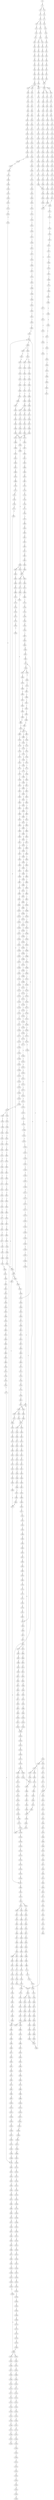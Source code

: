 strict digraph  {
	S0 -> S1 [ label = C ];
	S1 -> S2 [ label = C ];
	S1 -> S3 [ label = G ];
	S2 -> S4 [ label = C ];
	S3 -> S5 [ label = G ];
	S4 -> S6 [ label = C ];
	S5 -> S7 [ label = C ];
	S6 -> S8 [ label = C ];
	S6 -> S9 [ label = A ];
	S7 -> S10 [ label = A ];
	S8 -> S11 [ label = C ];
	S9 -> S12 [ label = C ];
	S10 -> S13 [ label = C ];
	S11 -> S14 [ label = T ];
	S12 -> S15 [ label = T ];
	S13 -> S16 [ label = T ];
	S14 -> S17 [ label = T ];
	S15 -> S18 [ label = T ];
	S16 -> S19 [ label = T ];
	S17 -> S20 [ label = C ];
	S18 -> S21 [ label = G ];
	S18 -> S22 [ label = T ];
	S19 -> S23 [ label = C ];
	S20 -> S24 [ label = A ];
	S21 -> S25 [ label = A ];
	S22 -> S26 [ label = A ];
	S23 -> S27 [ label = A ];
	S24 -> S28 [ label = G ];
	S25 -> S29 [ label = G ];
	S26 -> S30 [ label = G ];
	S27 -> S31 [ label = G ];
	S28 -> S32 [ label = A ];
	S29 -> S33 [ label = C ];
	S30 -> S34 [ label = C ];
	S31 -> S35 [ label = C ];
	S32 -> S36 [ label = G ];
	S33 -> S37 [ label = C ];
	S34 -> S38 [ label = C ];
	S35 -> S39 [ label = C ];
	S36 -> S40 [ label = G ];
	S37 -> S41 [ label = G ];
	S38 -> S42 [ label = G ];
	S39 -> S43 [ label = G ];
	S40 -> S44 [ label = T ];
	S41 -> S45 [ label = C ];
	S42 -> S46 [ label = T ];
	S43 -> S47 [ label = C ];
	S44 -> S48 [ label = C ];
	S45 -> S49 [ label = C ];
	S46 -> S50 [ label = C ];
	S47 -> S51 [ label = C ];
	S48 -> S52 [ label = C ];
	S49 -> S53 [ label = C ];
	S50 -> S54 [ label = C ];
	S51 -> S55 [ label = C ];
	S52 -> S56 [ label = C ];
	S53 -> S57 [ label = C ];
	S54 -> S58 [ label = C ];
	S55 -> S57 [ label = C ];
	S56 -> S59 [ label = T ];
	S56 -> S60 [ label = A ];
	S56 -> S61 [ label = G ];
	S57 -> S62 [ label = T ];
	S58 -> S63 [ label = A ];
	S59 -> S64 [ label = T ];
	S60 -> S65 [ label = G ];
	S61 -> S66 [ label = G ];
	S62 -> S67 [ label = T ];
	S62 -> S68 [ label = C ];
	S63 -> S69 [ label = C ];
	S64 -> S70 [ label = C ];
	S65 -> S71 [ label = A ];
	S66 -> S72 [ label = A ];
	S67 -> S73 [ label = C ];
	S68 -> S74 [ label = C ];
	S69 -> S75 [ label = C ];
	S70 -> S76 [ label = T ];
	S71 -> S77 [ label = G ];
	S72 -> S78 [ label = G ];
	S73 -> S79 [ label = A ];
	S74 -> S80 [ label = A ];
	S75 -> S81 [ label = A ];
	S76 -> S82 [ label = C ];
	S77 -> S83 [ label = C ];
	S78 -> S84 [ label = G ];
	S79 -> S85 [ label = C ];
	S80 -> S86 [ label = C ];
	S81 -> S87 [ label = C ];
	S82 -> S88 [ label = G ];
	S83 -> S89 [ label = C ];
	S84 -> S90 [ label = C ];
	S85 -> S91 [ label = G ];
	S86 -> S92 [ label = C ];
	S87 -> S93 [ label = C ];
	S88 -> S94 [ label = T ];
	S89 -> S95 [ label = A ];
	S90 -> S96 [ label = G ];
	S91 -> S97 [ label = C ];
	S92 -> S98 [ label = C ];
	S93 -> S99 [ label = G ];
	S94 -> S100 [ label = A ];
	S95 -> S101 [ label = C ];
	S96 -> S102 [ label = T ];
	S97 -> S103 [ label = T ];
	S98 -> S104 [ label = G ];
	S99 -> S105 [ label = A ];
	S100 -> S106 [ label = C ];
	S101 -> S107 [ label = G ];
	S102 -> S108 [ label = G ];
	S103 -> S109 [ label = C ];
	S104 -> S110 [ label = C ];
	S105 -> S111 [ label = T ];
	S106 -> S112 [ label = G ];
	S107 -> S113 [ label = G ];
	S108 -> S114 [ label = G ];
	S109 -> S115 [ label = C ];
	S110 -> S116 [ label = C ];
	S111 -> S117 [ label = C ];
	S112 -> S118 [ label = G ];
	S113 -> S119 [ label = T ];
	S114 -> S120 [ label = T ];
	S115 -> S121 [ label = G ];
	S116 -> S122 [ label = G ];
	S117 -> S123 [ label = G ];
	S118 -> S124 [ label = C ];
	S119 -> S125 [ label = T ];
	S120 -> S126 [ label = A ];
	S121 -> S127 [ label = G ];
	S122 -> S128 [ label = G ];
	S123 -> S129 [ label = G ];
	S124 -> S130 [ label = T ];
	S125 -> S131 [ label = A ];
	S126 -> S132 [ label = T ];
	S127 -> S133 [ label = T ];
	S128 -> S134 [ label = T ];
	S129 -> S135 [ label = T ];
	S130 -> S136 [ label = A ];
	S131 -> S137 [ label = C ];
	S132 -> S138 [ label = G ];
	S133 -> S139 [ label = T ];
	S134 -> S140 [ label = C ];
	S135 -> S141 [ label = T ];
	S136 -> S142 [ label = C ];
	S137 -> S143 [ label = T ];
	S138 -> S144 [ label = A ];
	S139 -> S145 [ label = G ];
	S140 -> S146 [ label = C ];
	S141 -> S147 [ label = C ];
	S142 -> S148 [ label = T ];
	S143 -> S149 [ label = G ];
	S144 -> S150 [ label = G ];
	S145 -> S151 [ label = C ];
	S146 -> S152 [ label = C ];
	S147 -> S153 [ label = C ];
	S148 -> S154 [ label = G ];
	S149 -> S155 [ label = C ];
	S150 -> S156 [ label = C ];
	S151 -> S157 [ label = A ];
	S152 -> S158 [ label = A ];
	S153 -> S159 [ label = A ];
	S154 -> S160 [ label = G ];
	S155 -> S161 [ label = A ];
	S156 -> S162 [ label = G ];
	S157 -> S163 [ label = C ];
	S158 -> S164 [ label = G ];
	S159 -> S165 [ label = G ];
	S160 -> S166 [ label = T ];
	S161 -> S167 [ label = G ];
	S162 -> S168 [ label = G ];
	S163 -> S169 [ label = T ];
	S164 -> S170 [ label = T ];
	S165 -> S171 [ label = T ];
	S166 -> S172 [ label = G ];
	S167 -> S173 [ label = A ];
	S168 -> S174 [ label = T ];
	S169 -> S175 [ label = G ];
	S170 -> S176 [ label = G ];
	S171 -> S177 [ label = G ];
	S172 -> S178 [ label = C ];
	S173 -> S179 [ label = C ];
	S174 -> S180 [ label = C ];
	S175 -> S181 [ label = G ];
	S176 -> S182 [ label = G ];
	S177 -> S183 [ label = G ];
	S178 -> S184 [ label = T ];
	S179 -> S185 [ label = G ];
	S180 -> S186 [ label = G ];
	S181 -> S187 [ label = T ];
	S182 -> S188 [ label = T ];
	S183 -> S189 [ label = T ];
	S184 -> S190 [ label = A ];
	S185 -> S191 [ label = G ];
	S186 -> S192 [ label = C ];
	S187 -> S193 [ label = C ];
	S188 -> S194 [ label = C ];
	S189 -> S194 [ label = C ];
	S190 -> S195 [ label = C ];
	S191 -> S196 [ label = A ];
	S192 -> S197 [ label = A ];
	S193 -> S198 [ label = G ];
	S194 -> S199 [ label = G ];
	S195 -> S200 [ label = T ];
	S196 -> S201 [ label = C ];
	S197 -> S202 [ label = C ];
	S198 -> S203 [ label = T ];
	S199 -> S204 [ label = T ];
	S200 -> S205 [ label = G ];
	S201 -> S206 [ label = A ];
	S202 -> S207 [ label = G ];
	S203 -> S208 [ label = C ];
	S204 -> S209 [ label = C ];
	S205 -> S210 [ label = T ];
	S206 -> S211 [ label = C ];
	S207 -> S212 [ label = C ];
	S208 -> S213 [ label = C ];
	S209 -> S213 [ label = C ];
	S210 -> S214 [ label = A ];
	S211 -> S215 [ label = A ];
	S212 -> S216 [ label = G ];
	S213 -> S217 [ label = G ];
	S214 -> S218 [ label = A ];
	S215 -> S219 [ label = C ];
	S216 -> S220 [ label = C ];
	S217 -> S221 [ label = T ];
	S218 -> S222 [ label = C ];
	S219 -> S223 [ label = C ];
	S220 -> S224 [ label = G ];
	S221 -> S225 [ label = C ];
	S222 -> S226 [ label = A ];
	S223 -> S227 [ label = T ];
	S224 -> S228 [ label = C ];
	S224 -> S229 [ label = G ];
	S225 -> S230 [ label = A ];
	S226 -> S231 [ label = C ];
	S227 -> S232 [ label = C ];
	S228 -> S233 [ label = G ];
	S229 -> S234 [ label = C ];
	S230 -> S235 [ label = C ];
	S231 -> S236 [ label = A ];
	S232 -> S237 [ label = T ];
	S233 -> S238 [ label = T ];
	S234 -> S239 [ label = T ];
	S235 -> S240 [ label = C ];
	S236 -> S241 [ label = C ];
	S237 -> S242 [ label = A ];
	S238 -> S243 [ label = C ];
	S239 -> S244 [ label = G ];
	S240 -> S245 [ label = C ];
	S240 -> S246 [ label = G ];
	S241 -> S247 [ label = G ];
	S242 -> S248 [ label = G ];
	S243 -> S249 [ label = G ];
	S244 -> S250 [ label = G ];
	S245 -> S251 [ label = T ];
	S246 -> S252 [ label = A ];
	S247 -> S253 [ label = C ];
	S248 -> S254 [ label = A ];
	S249 -> S255 [ label = A ];
	S250 -> S256 [ label = A ];
	S251 -> S257 [ label = G ];
	S252 -> S258 [ label = A ];
	S252 -> S259 [ label = G ];
	S253 -> S260 [ label = T ];
	S254 -> S261 [ label = A ];
	S255 -> S262 [ label = C ];
	S256 -> S263 [ label = A ];
	S257 -> S264 [ label = T ];
	S258 -> S265 [ label = T ];
	S259 -> S266 [ label = T ];
	S260 -> S267 [ label = C ];
	S261 -> S268 [ label = C ];
	S262 -> S269 [ label = G ];
	S263 -> S270 [ label = T ];
	S264 -> S271 [ label = C ];
	S265 -> S272 [ label = C ];
	S266 -> S273 [ label = C ];
	S267 -> S274 [ label = C ];
	S268 -> S275 [ label = G ];
	S269 -> S276 [ label = C ];
	S270 -> S277 [ label = G ];
	S271 -> S278 [ label = C ];
	S272 -> S279 [ label = C ];
	S273 -> S280 [ label = C ];
	S274 -> S281 [ label = T ];
	S275 -> S282 [ label = A ];
	S276 -> S283 [ label = G ];
	S277 -> S284 [ label = G ];
	S278 -> S285 [ label = T ];
	S279 -> S286 [ label = T ];
	S280 -> S287 [ label = A ];
	S280 -> S288 [ label = T ];
	S281 -> S289 [ label = A ];
	S282 -> S290 [ label = G ];
	S283 -> S291 [ label = C ];
	S284 -> S292 [ label = G ];
	S285 -> S293 [ label = A ];
	S285 -> S294 [ label = T ];
	S286 -> S295 [ label = C ];
	S287 -> S296 [ label = G ];
	S288 -> S297 [ label = C ];
	S289 -> S298 [ label = G ];
	S290 -> S299 [ label = G ];
	S291 -> S300 [ label = C ];
	S292 -> S301 [ label = G ];
	S293 -> S302 [ label = C ];
	S294 -> S303 [ label = G ];
	S295 -> S304 [ label = G ];
	S296 -> S305 [ label = T ];
	S296 -> S306 [ label = C ];
	S297 -> S307 [ label = G ];
	S298 -> S308 [ label = A ];
	S299 -> S309 [ label = T ];
	S300 -> S310 [ label = T ];
	S301 -> S311 [ label = T ];
	S302 -> S312 [ label = T ];
	S303 -> S313 [ label = A ];
	S303 -> S314 [ label = T ];
	S304 -> S315 [ label = A ];
	S305 -> S316 [ label = A ];
	S306 -> S317 [ label = T ];
	S307 -> S318 [ label = A ];
	S308 -> S319 [ label = A ];
	S309 -> S320 [ label = G ];
	S310 -> S321 [ label = C ];
	S311 -> S322 [ label = C ];
	S312 -> S323 [ label = A ];
	S313 -> S324 [ label = A ];
	S314 -> S325 [ label = A ];
	S315 -> S326 [ label = A ];
	S316 -> S327 [ label = G ];
	S317 -> S328 [ label = T ];
	S318 -> S329 [ label = A ];
	S319 -> S330 [ label = C ];
	S320 -> S331 [ label = T ];
	S321 -> S332 [ label = G ];
	S322 -> S333 [ label = C ];
	S323 -> S334 [ label = C ];
	S324 -> S335 [ label = C ];
	S325 -> S336 [ label = G ];
	S326 -> S337 [ label = C ];
	S327 -> S338 [ label = G ];
	S327 -> S339 [ label = C ];
	S328 -> S340 [ label = C ];
	S329 -> S337 [ label = C ];
	S330 -> S341 [ label = T ];
	S331 -> S342 [ label = C ];
	S332 -> S343 [ label = G ];
	S333 -> S344 [ label = G ];
	S334 -> S345 [ label = C ];
	S335 -> S346 [ label = T ];
	S336 -> S347 [ label = G ];
	S337 -> S348 [ label = T ];
	S338 -> S349 [ label = G ];
	S339 -> S350 [ label = T ];
	S340 -> S351 [ label = A ];
	S341 -> S352 [ label = T ];
	S342 -> S353 [ label = C ];
	S343 -> S354 [ label = G ];
	S344 -> S355 [ label = C ];
	S345 -> S356 [ label = A ];
	S346 -> S357 [ label = T ];
	S347 -> S358 [ label = A ];
	S348 -> S359 [ label = T ];
	S349 -> S360 [ label = T ];
	S350 -> S361 [ label = C ];
	S351 -> S362 [ label = C ];
	S352 -> S363 [ label = C ];
	S353 -> S364 [ label = C ];
	S354 -> S365 [ label = C ];
	S355 -> S366 [ label = C ];
	S356 -> S367 [ label = G ];
	S357 -> S368 [ label = C ];
	S358 -> S369 [ label = G ];
	S359 -> S370 [ label = C ];
	S360 -> S371 [ label = C ];
	S361 -> S372 [ label = C ];
	S362 -> S373 [ label = G ];
	S363 -> S374 [ label = A ];
	S364 -> S375 [ label = T ];
	S365 -> S376 [ label = T ];
	S366 -> S377 [ label = G ];
	S367 -> S378 [ label = G ];
	S368 -> S379 [ label = A ];
	S369 -> S380 [ label = A ];
	S370 -> S381 [ label = A ];
	S371 -> S382 [ label = A ];
	S372 -> S383 [ label = A ];
	S373 -> S384 [ label = C ];
	S374 -> S385 [ label = A ];
	S375 -> S386 [ label = G ];
	S376 -> S387 [ label = C ];
	S377 -> S388 [ label = G ];
	S378 -> S389 [ label = A ];
	S379 -> S385 [ label = A ];
	S380 -> S390 [ label = G ];
	S381 -> S385 [ label = A ];
	S382 -> S391 [ label = C ];
	S383 -> S392 [ label = C ];
	S384 -> S393 [ label = C ];
	S385 -> S394 [ label = C ];
	S386 -> S395 [ label = T ];
	S387 -> S396 [ label = A ];
	S388 -> S397 [ label = A ];
	S389 -> S398 [ label = G ];
	S390 -> S399 [ label = G ];
	S391 -> S400 [ label = T ];
	S392 -> S401 [ label = C ];
	S393 -> S402 [ label = C ];
	S394 -> S403 [ label = C ];
	S394 -> S404 [ label = T ];
	S395 -> S405 [ label = C ];
	S396 -> S406 [ label = C ];
	S397 -> S407 [ label = A ];
	S398 -> S408 [ label = A ];
	S399 -> S409 [ label = T ];
	S400 -> S410 [ label = C ];
	S401 -> S411 [ label = G ];
	S402 -> S412 [ label = T ];
	S403 -> S413 [ label = G ];
	S404 -> S414 [ label = G ];
	S405 -> S415 [ label = C ];
	S406 -> S416 [ label = G ];
	S407 -> S417 [ label = C ];
	S408 -> S418 [ label = G ];
	S409 -> S419 [ label = C ];
	S410 -> S420 [ label = G ];
	S411 -> S421 [ label = G ];
	S412 -> S422 [ label = T ];
	S413 -> S423 [ label = G ];
	S414 -> S424 [ label = G ];
	S414 -> S425 [ label = C ];
	S415 -> S285 [ label = T ];
	S416 -> S426 [ label = T ];
	S417 -> S427 [ label = T ];
	S418 -> S428 [ label = T ];
	S419 -> S429 [ label = C ];
	S420 -> S430 [ label = C ];
	S421 -> S431 [ label = A ];
	S422 -> S432 [ label = C ];
	S423 -> S433 [ label = C ];
	S424 -> S434 [ label = C ];
	S425 -> S435 [ label = C ];
	S426 -> S436 [ label = C ];
	S427 -> S437 [ label = G ];
	S428 -> S438 [ label = C ];
	S429 -> S56 [ label = C ];
	S430 -> S439 [ label = T ];
	S431 -> S440 [ label = C ];
	S432 -> S441 [ label = A ];
	S433 -> S442 [ label = C ];
	S434 -> S443 [ label = C ];
	S435 -> S444 [ label = C ];
	S436 -> S445 [ label = C ];
	S437 -> S446 [ label = C ];
	S438 -> S447 [ label = A ];
	S439 -> S448 [ label = T ];
	S440 -> S449 [ label = G ];
	S441 -> S450 [ label = T ];
	S442 -> S451 [ label = C ];
	S443 -> S452 [ label = C ];
	S444 -> S453 [ label = T ];
	S445 -> S454 [ label = A ];
	S446 -> S455 [ label = A ];
	S447 -> S456 [ label = G ];
	S448 -> S457 [ label = C ];
	S449 -> S458 [ label = T ];
	S450 -> S459 [ label = C ];
	S451 -> S460 [ label = A ];
	S452 -> S461 [ label = A ];
	S453 -> S462 [ label = A ];
	S454 -> S463 [ label = G ];
	S455 -> S464 [ label = A ];
	S456 -> S465 [ label = G ];
	S457 -> S466 [ label = A ];
	S458 -> S467 [ label = C ];
	S459 -> S468 [ label = C ];
	S460 -> S469 [ label = G ];
	S461 -> S470 [ label = G ];
	S462 -> S471 [ label = G ];
	S463 -> S472 [ label = C ];
	S464 -> S473 [ label = C ];
	S465 -> S474 [ label = A ];
	S466 -> S475 [ label = T ];
	S467 -> S476 [ label = G ];
	S468 -> S477 [ label = A ];
	S469 -> S478 [ label = T ];
	S470 -> S479 [ label = G ];
	S471 -> S480 [ label = G ];
	S472 -> S481 [ label = T ];
	S472 -> S482 [ label = G ];
	S473 -> S483 [ label = C ];
	S474 -> S484 [ label = C ];
	S475 -> S485 [ label = C ];
	S476 -> S486 [ label = T ];
	S477 -> S487 [ label = G ];
	S478 -> S488 [ label = T ];
	S479 -> S489 [ label = T ];
	S480 -> S490 [ label = T ];
	S481 -> S328 [ label = T ];
	S482 -> S491 [ label = A ];
	S483 -> S492 [ label = A ];
	S484 -> S493 [ label = C ];
	S485 -> S494 [ label = C ];
	S486 -> S495 [ label = G ];
	S487 -> S496 [ label = A ];
	S488 -> S497 [ label = G ];
	S489 -> S498 [ label = G ];
	S490 -> S499 [ label = G ];
	S491 -> S500 [ label = G ];
	S492 -> S501 [ label = G ];
	S493 -> S502 [ label = A ];
	S494 -> S477 [ label = A ];
	S495 -> S503 [ label = A ];
	S496 -> S504 [ label = A ];
	S497 -> S505 [ label = T ];
	S498 -> S506 [ label = C ];
	S498 -> S507 [ label = G ];
	S499 -> S508 [ label = T ];
	S500 -> S509 [ label = T ];
	S501 -> S510 [ label = A ];
	S502 -> S511 [ label = G ];
	S503 -> S512 [ label = C ];
	S504 -> S513 [ label = C ];
	S505 -> S514 [ label = G ];
	S506 -> S515 [ label = G ];
	S507 -> S516 [ label = G ];
	S508 -> S517 [ label = G ];
	S509 -> S518 [ label = C ];
	S510 -> S519 [ label = A ];
	S511 -> S520 [ label = T ];
	S512 -> S521 [ label = C ];
	S513 -> S522 [ label = C ];
	S514 -> S523 [ label = C ];
	S515 -> S524 [ label = C ];
	S516 -> S525 [ label = C ];
	S517 -> S526 [ label = C ];
	S518 -> S527 [ label = C ];
	S518 -> S528 [ label = T ];
	S519 -> S529 [ label = C ];
	S520 -> S530 [ label = C ];
	S521 -> S531 [ label = G ];
	S522 -> S532 [ label = A ];
	S522 -> S533 [ label = G ];
	S523 -> S534 [ label = G ];
	S524 -> S535 [ label = G ];
	S525 -> S536 [ label = T ];
	S526 -> S537 [ label = G ];
	S527 -> S538 [ label = C ];
	S528 -> S539 [ label = C ];
	S529 -> S540 [ label = A ];
	S530 -> S541 [ label = T ];
	S531 -> S542 [ label = G ];
	S532 -> S543 [ label = G ];
	S532 -> S544 [ label = C ];
	S533 -> S545 [ label = G ];
	S534 -> S546 [ label = T ];
	S535 -> S547 [ label = T ];
	S536 -> S548 [ label = T ];
	S537 -> S549 [ label = T ];
	S538 -> S550 [ label = T ];
	S538 -> S551 [ label = G ];
	S539 -> S552 [ label = G ];
	S540 -> S553 [ label = G ];
	S541 -> S554 [ label = C ];
	S542 -> S555 [ label = T ];
	S543 -> S556 [ label = A ];
	S544 -> S557 [ label = C ];
	S545 -> S558 [ label = A ];
	S546 -> S559 [ label = C ];
	S547 -> S560 [ label = C ];
	S548 -> S561 [ label = C ];
	S549 -> S562 [ label = C ];
	S550 -> S563 [ label = C ];
	S551 -> S564 [ label = C ];
	S552 -> S565 [ label = T ];
	S553 -> S566 [ label = C ];
	S554 -> S567 [ label = T ];
	S555 -> S568 [ label = C ];
	S556 -> S569 [ label = C ];
	S557 -> S570 [ label = A ];
	S558 -> S571 [ label = C ];
	S559 -> S572 [ label = G ];
	S560 -> S573 [ label = G ];
	S561 -> S574 [ label = G ];
	S562 -> S572 [ label = G ];
	S563 -> S575 [ label = C ];
	S564 -> S576 [ label = C ];
	S565 -> S577 [ label = C ];
	S566 -> S578 [ label = C ];
	S567 -> S579 [ label = G ];
	S568 -> S580 [ label = G ];
	S569 -> S581 [ label = T ];
	S570 -> S582 [ label = C ];
	S571 -> S583 [ label = G ];
	S572 -> S584 [ label = A ];
	S573 -> S585 [ label = T ];
	S574 -> S586 [ label = A ];
	S575 -> S587 [ label = G ];
	S576 -> S588 [ label = T ];
	S577 -> S589 [ label = T ];
	S578 -> S590 [ label = G ];
	S579 -> S591 [ label = T ];
	S580 -> S592 [ label = C ];
	S581 -> S593 [ label = C ];
	S582 -> S594 [ label = C ];
	S583 -> S595 [ label = C ];
	S584 -> S596 [ label = A ];
	S585 -> S597 [ label = G ];
	S586 -> S598 [ label = A ];
	S587 -> S599 [ label = G ];
	S588 -> S600 [ label = G ];
	S589 -> S601 [ label = G ];
	S590 -> S602 [ label = T ];
	S591 -> S603 [ label = A ];
	S592 -> S604 [ label = G ];
	S593 -> S605 [ label = C ];
	S594 -> S606 [ label = C ];
	S595 -> S607 [ label = C ];
	S596 -> S608 [ label = C ];
	S597 -> S609 [ label = C ];
	S598 -> S610 [ label = C ];
	S599 -> S611 [ label = T ];
	S600 -> S612 [ label = T ];
	S601 -> S613 [ label = T ];
	S602 -> S614 [ label = C ];
	S604 -> S615 [ label = T ];
	S605 -> S616 [ label = C ];
	S606 -> S617 [ label = C ];
	S607 -> S618 [ label = C ];
	S608 -> S619 [ label = C ];
	S608 -> S620 [ label = A ];
	S609 -> S621 [ label = A ];
	S610 -> S622 [ label = A ];
	S611 -> S623 [ label = C ];
	S612 -> S624 [ label = C ];
	S613 -> S625 [ label = T ];
	S614 -> S626 [ label = C ];
	S615 -> S627 [ label = A ];
	S616 -> S628 [ label = A ];
	S617 -> S629 [ label = T ];
	S618 -> S630 [ label = A ];
	S619 -> S631 [ label = T ];
	S620 -> S632 [ label = C ];
	S621 -> S633 [ label = T ];
	S622 -> S634 [ label = C ];
	S623 -> S635 [ label = T ];
	S624 -> S636 [ label = G ];
	S625 -> S637 [ label = C ];
	S626 -> S638 [ label = T ];
	S627 -> S639 [ label = G ];
	S628 -> S640 [ label = T ];
	S629 -> S641 [ label = T ];
	S630 -> S642 [ label = T ];
	S631 -> S643 [ label = T ];
	S631 -> S644 [ label = G ];
	S632 -> S645 [ label = C ];
	S633 -> S646 [ label = C ];
	S634 -> S647 [ label = G ];
	S635 -> S648 [ label = G ];
	S636 -> S649 [ label = C ];
	S637 -> S650 [ label = C ];
	S638 -> S651 [ label = C ];
	S639 -> S652 [ label = C ];
	S640 -> S653 [ label = C ];
	S641 -> S654 [ label = C ];
	S642 -> S655 [ label = C ];
	S643 -> S656 [ label = C ];
	S644 -> S657 [ label = T ];
	S645 -> S658 [ label = C ];
	S646 -> S659 [ label = C ];
	S647 -> S660 [ label = C ];
	S648 -> S661 [ label = G ];
	S649 -> S662 [ label = G ];
	S650 -> S663 [ label = G ];
	S651 -> S664 [ label = T ];
	S652 -> S665 [ label = C ];
	S653 -> S666 [ label = T ];
	S654 -> S667 [ label = C ];
	S654 -> S668 [ label = G ];
	S655 -> S669 [ label = G ];
	S656 -> S670 [ label = G ];
	S657 -> S671 [ label = C ];
	S658 -> S672 [ label = G ];
	S659 -> S673 [ label = G ];
	S660 -> S674 [ label = G ];
	S661 -> S675 [ label = A ];
	S662 -> S676 [ label = C ];
	S663 -> S677 [ label = T ];
	S664 -> S678 [ label = G ];
	S665 -> S679 [ label = G ];
	S666 -> S680 [ label = G ];
	S667 -> S681 [ label = T ];
	S668 -> S682 [ label = A ];
	S669 -> S683 [ label = T ];
	S670 -> S684 [ label = T ];
	S671 -> S685 [ label = G ];
	S672 -> S686 [ label = T ];
	S673 -> S687 [ label = C ];
	S674 -> S688 [ label = C ];
	S675 -> S689 [ label = G ];
	S676 -> S690 [ label = G ];
	S676 -> S691 [ label = A ];
	S677 -> S692 [ label = G ];
	S678 -> S693 [ label = T ];
	S679 -> S694 [ label = C ];
	S680 -> S695 [ label = C ];
	S681 -> S696 [ label = G ];
	S682 -> S697 [ label = T ];
	S683 -> S698 [ label = C ];
	S684 -> S699 [ label = A ];
	S685 -> S700 [ label = C ];
	S686 -> S701 [ label = A ];
	S687 -> S702 [ label = A ];
	S688 -> S703 [ label = A ];
	S689 -> S704 [ label = G ];
	S690 -> S705 [ label = A ];
	S691 -> S706 [ label = A ];
	S692 -> S707 [ label = G ];
	S693 -> S708 [ label = C ];
	S694 -> S709 [ label = T ];
	S695 -> S710 [ label = C ];
	S696 -> S711 [ label = T ];
	S697 -> S712 [ label = C ];
	S698 -> S713 [ label = C ];
	S699 -> S714 [ label = C ];
	S700 -> S662 [ label = G ];
	S701 -> S715 [ label = C ];
	S702 -> S716 [ label = C ];
	S703 -> S717 [ label = C ];
	S704 -> S718 [ label = G ];
	S705 -> S719 [ label = G ];
	S706 -> S720 [ label = C ];
	S707 -> S721 [ label = C ];
	S708 -> S722 [ label = G ];
	S709 -> S723 [ label = G ];
	S710 -> S724 [ label = A ];
	S711 -> S725 [ label = C ];
	S712 -> S726 [ label = G ];
	S713 -> S727 [ label = T ];
	S714 -> S728 [ label = T ];
	S715 -> S729 [ label = G ];
	S716 -> S730 [ label = G ];
	S717 -> S731 [ label = G ];
	S718 -> S732 [ label = T ];
	S719 -> S733 [ label = C ];
	S720 -> S734 [ label = C ];
	S721 -> S735 [ label = C ];
	S722 -> S736 [ label = T ];
	S723 -> S737 [ label = G ];
	S724 -> S738 [ label = G ];
	S725 -> S739 [ label = C ];
	S726 -> S740 [ label = T ];
	S727 -> S741 [ label = C ];
	S728 -> S742 [ label = T ];
	S729 -> S743 [ label = T ];
	S730 -> S744 [ label = T ];
	S731 -> S745 [ label = T ];
	S732 -> S746 [ label = G ];
	S733 -> S747 [ label = A ];
	S734 -> S748 [ label = C ];
	S735 -> S749 [ label = C ];
	S736 -> S750 [ label = G ];
	S737 -> S751 [ label = A ];
	S738 -> S752 [ label = T ];
	S739 -> S753 [ label = T ];
	S740 -> S754 [ label = T ];
	S741 -> S755 [ label = T ];
	S742 -> S756 [ label = C ];
	S743 -> S757 [ label = C ];
	S744 -> S758 [ label = C ];
	S745 -> S759 [ label = C ];
	S746 -> S760 [ label = T ];
	S747 -> S761 [ label = G ];
	S748 -> S762 [ label = G ];
	S749 -> S763 [ label = G ];
	S750 -> S764 [ label = G ];
	S751 -> S765 [ label = A ];
	S752 -> S766 [ label = C ];
	S753 -> S294 [ label = T ];
	S754 -> S767 [ label = T ];
	S755 -> S768 [ label = T ];
	S756 -> S769 [ label = A ];
	S757 -> S770 [ label = C ];
	S758 -> S771 [ label = G ];
	S759 -> S772 [ label = C ];
	S760 -> S773 [ label = T ];
	S761 -> S774 [ label = T ];
	S762 -> S775 [ label = T ];
	S763 -> S776 [ label = T ];
	S764 -> S777 [ label = T ];
	S765 -> S778 [ label = G ];
	S766 -> S779 [ label = G ];
	S767 -> S780 [ label = G ];
	S768 -> S781 [ label = C ];
	S769 -> S782 [ label = A ];
	S770 -> S783 [ label = A ];
	S771 -> S784 [ label = A ];
	S772 -> S785 [ label = A ];
	S773 -> S786 [ label = C ];
	S774 -> S787 [ label = G ];
	S775 -> S788 [ label = A ];
	S776 -> S789 [ label = C ];
	S777 -> S790 [ label = A ];
	S778 -> S791 [ label = A ];
	S779 -> S792 [ label = T ];
	S780 -> S793 [ label = T ];
	S781 -> S794 [ label = T ];
	S782 -> S795 [ label = G ];
	S783 -> S796 [ label = G ];
	S784 -> S797 [ label = G ];
	S785 -> S463 [ label = G ];
	S786 -> S798 [ label = C ];
	S787 -> S799 [ label = C ];
	S788 -> S800 [ label = C ];
	S789 -> S801 [ label = C ];
	S790 -> S802 [ label = C ];
	S791 -> S803 [ label = A ];
	S792 -> S804 [ label = A ];
	S793 -> S805 [ label = A ];
	S794 -> S806 [ label = C ];
	S795 -> S807 [ label = C ];
	S796 -> S472 [ label = C ];
	S797 -> S808 [ label = C ];
	S798 -> S809 [ label = A ];
	S799 -> S810 [ label = A ];
	S800 -> S811 [ label = A ];
	S801 -> S812 [ label = A ];
	S802 -> S813 [ label = C ];
	S803 -> S814 [ label = C ];
	S804 -> S815 [ label = A ];
	S805 -> S816 [ label = G ];
	S806 -> S817 [ label = G ];
	S807 -> S818 [ label = G ];
	S808 -> S819 [ label = G ];
	S809 -> S820 [ label = G ];
	S810 -> S821 [ label = A ];
	S811 -> S822 [ label = G ];
	S812 -> S823 [ label = G ];
	S813 -> S824 [ label = G ];
	S814 -> S825 [ label = G ];
	S815 -> S826 [ label = G ];
	S816 -> S827 [ label = G ];
	S817 -> S828 [ label = G ];
	S818 -> S829 [ label = A ];
	S819 -> S830 [ label = A ];
	S820 -> S831 [ label = C ];
	S821 -> S832 [ label = C ];
	S822 -> S833 [ label = C ];
	S823 -> S834 [ label = T ];
	S824 -> S835 [ label = G ];
	S825 -> S836 [ label = G ];
	S826 -> S837 [ label = A ];
	S827 -> S838 [ label = A ];
	S828 -> S839 [ label = A ];
	S829 -> S840 [ label = G ];
	S830 -> S841 [ label = G ];
	S831 -> S842 [ label = A ];
	S832 -> S843 [ label = A ];
	S833 -> S844 [ label = A ];
	S834 -> S845 [ label = A ];
	S835 -> S846 [ label = T ];
	S836 -> S847 [ label = C ];
	S837 -> S848 [ label = C ];
	S838 -> S849 [ label = A ];
	S839 -> S850 [ label = G ];
	S840 -> S851 [ label = T ];
	S841 -> S852 [ label = T ];
	S842 -> S853 [ label = G ];
	S843 -> S854 [ label = G ];
	S844 -> S855 [ label = G ];
	S845 -> S327 [ label = G ];
	S846 -> S856 [ label = G ];
	S847 -> S857 [ label = A ];
	S848 -> S858 [ label = G ];
	S849 -> S859 [ label = A ];
	S850 -> S860 [ label = A ];
	S851 -> S861 [ label = C ];
	S852 -> S862 [ label = C ];
	S853 -> S863 [ label = A ];
	S854 -> S864 [ label = C ];
	S855 -> S865 [ label = G ];
	S856 -> S866 [ label = G ];
	S857 -> S867 [ label = C ];
	S858 -> S868 [ label = G ];
	S859 -> S869 [ label = G ];
	S860 -> S870 [ label = G ];
	S861 -> S527 [ label = C ];
	S862 -> S871 [ label = G ];
	S863 -> S872 [ label = T ];
	S864 -> S873 [ label = T ];
	S865 -> S874 [ label = T ];
	S866 -> S875 [ label = T ];
	S867 -> S876 [ label = C ];
	S867 -> S877 [ label = T ];
	S868 -> S878 [ label = C ];
	S869 -> S879 [ label = G ];
	S870 -> S880 [ label = G ];
	S871 -> S881 [ label = A ];
	S872 -> S882 [ label = A ];
	S873 -> S883 [ label = A ];
	S874 -> S884 [ label = G ];
	S875 -> S885 [ label = T ];
	S876 -> S886 [ label = G ];
	S877 -> S887 [ label = G ];
	S878 -> S888 [ label = T ];
	S879 -> S889 [ label = T ];
	S880 -> S890 [ label = T ];
	S881 -> S891 [ label = A ];
	S882 -> S892 [ label = A ];
	S883 -> S893 [ label = C ];
	S884 -> S894 [ label = C ];
	S885 -> S895 [ label = A ];
	S886 -> S896 [ label = G ];
	S887 -> S897 [ label = G ];
	S888 -> S898 [ label = C ];
	S889 -> S899 [ label = C ];
	S890 -> S419 [ label = C ];
	S891 -> S900 [ label = C ];
	S892 -> S901 [ label = A ];
	S893 -> S902 [ label = G ];
	S894 -> S903 [ label = A ];
	S895 -> S904 [ label = G ];
	S896 -> S905 [ label = G ];
	S897 -> S906 [ label = G ];
	S898 -> S907 [ label = T ];
	S899 -> S908 [ label = C ];
	S900 -> S909 [ label = C ];
	S901 -> S910 [ label = A ];
	S902 -> S911 [ label = A ];
	S903 -> S912 [ label = C ];
	S904 -> S913 [ label = A ];
	S905 -> S914 [ label = A ];
	S906 -> S915 [ label = A ];
	S907 -> S916 [ label = C ];
	S908 -> S917 [ label = C ];
	S909 -> S631 [ label = T ];
	S910 -> S918 [ label = A ];
	S911 -> S919 [ label = G ];
	S912 -> S920 [ label = G ];
	S913 -> S921 [ label = A ];
	S914 -> S922 [ label = A ];
	S915 -> S923 [ label = A ];
	S916 -> S924 [ label = G ];
	S917 -> S925 [ label = G ];
	S918 -> S926 [ label = C ];
	S919 -> S927 [ label = A ];
	S920 -> S928 [ label = C ];
	S921 -> S929 [ label = G ];
	S922 -> S930 [ label = T ];
	S923 -> S931 [ label = C ];
	S924 -> S932 [ label = A ];
	S925 -> S933 [ label = A ];
	S926 -> S934 [ label = T ];
	S927 -> S935 [ label = A ];
	S928 -> S936 [ label = G ];
	S929 -> S937 [ label = G ];
	S930 -> S938 [ label = T ];
	S931 -> S939 [ label = T ];
	S932 -> S940 [ label = A ];
	S933 -> S941 [ label = A ];
	S934 -> S942 [ label = T ];
	S935 -> S943 [ label = C ];
	S936 -> S944 [ label = G ];
	S937 -> S945 [ label = G ];
	S938 -> S946 [ label = G ];
	S939 -> S947 [ label = G ];
	S940 -> S948 [ label = G ];
	S941 -> S949 [ label = G ];
	S942 -> S950 [ label = T ];
	S943 -> S951 [ label = T ];
	S944 -> S952 [ label = T ];
	S945 -> S953 [ label = G ];
	S946 -> S954 [ label = A ];
	S947 -> S955 [ label = G ];
	S948 -> S956 [ label = T ];
	S949 -> S957 [ label = T ];
	S950 -> S958 [ label = G ];
	S951 -> S959 [ label = G ];
	S952 -> S960 [ label = G ];
	S953 -> S961 [ label = G ];
	S954 -> S962 [ label = A ];
	S955 -> S963 [ label = A ];
	S956 -> S964 [ label = C ];
	S957 -> S965 [ label = C ];
	S958 -> S966 [ label = C ];
	S959 -> S967 [ label = G ];
	S960 -> S968 [ label = C ];
	S961 -> S969 [ label = T ];
	S962 -> S970 [ label = C ];
	S963 -> S971 [ label = C ];
	S964 -> S972 [ label = G ];
	S965 -> S973 [ label = G ];
	S966 -> S974 [ label = C ];
	S967 -> S975 [ label = C ];
	S968 -> S976 [ label = C ];
	S969 -> S977 [ label = C ];
	S970 -> S978 [ label = C ];
	S971 -> S979 [ label = C ];
	S972 -> S980 [ label = C ];
	S973 -> S981 [ label = A ];
	S974 -> S982 [ label = G ];
	S975 -> S983 [ label = G ];
	S976 -> S984 [ label = G ];
	S977 -> S985 [ label = C ];
	S978 -> S986 [ label = C ];
	S979 -> S987 [ label = C ];
	S980 -> S988 [ label = G ];
	S981 -> S989 [ label = G ];
	S982 -> S990 [ label = T ];
	S983 -> S991 [ label = C ];
	S984 -> S992 [ label = C ];
	S985 -> S993 [ label = G ];
	S986 -> S994 [ label = G ];
	S987 -> S995 [ label = G ];
	S988 -> S996 [ label = G ];
	S989 -> S997 [ label = G ];
	S990 -> S998 [ label = A ];
	S991 -> S999 [ label = A ];
	S992 -> S1000 [ label = A ];
	S993 -> S1001 [ label = T ];
	S994 -> S1002 [ label = T ];
	S995 -> S1003 [ label = T ];
	S996 -> S1004 [ label = C ];
	S997 -> S1005 [ label = T ];
	S998 -> S1006 [ label = G ];
	S999 -> S1007 [ label = G ];
	S1000 -> S1008 [ label = A ];
	S1001 -> S1009 [ label = C ];
	S1002 -> S1010 [ label = C ];
	S1003 -> S1011 [ label = C ];
	S1004 -> S1012 [ label = T ];
	S1005 -> S1013 [ label = A ];
	S1006 -> S1014 [ label = C ];
	S1007 -> S1015 [ label = C ];
	S1008 -> S1016 [ label = C ];
	S1009 -> S1017 [ label = G ];
	S1010 -> S1018 [ label = T ];
	S1011 -> S1019 [ label = T ];
	S1012 -> S1020 [ label = A ];
	S1013 -> S1021 [ label = T ];
	S1014 -> S1022 [ label = C ];
	S1015 -> S1023 [ label = G ];
	S1016 -> S1024 [ label = C ];
	S1017 -> S1025 [ label = G ];
	S1018 -> S1026 [ label = C ];
	S1019 -> S1026 [ label = C ];
	S1020 -> S1027 [ label = T ];
	S1021 -> S1028 [ label = A ];
	S1022 -> S1029 [ label = G ];
	S1023 -> S1030 [ label = G ];
	S1024 -> S1031 [ label = A ];
	S1025 -> S1032 [ label = A ];
	S1026 -> S1033 [ label = G ];
	S1027 -> S1034 [ label = A ];
	S1028 -> S1035 [ label = A ];
	S1029 -> S1036 [ label = G ];
	S1030 -> S1037 [ label = G ];
	S1031 -> S1038 [ label = G ];
	S1032 -> S1039 [ label = A ];
	S1033 -> S1040 [ label = G ];
	S1034 -> S1041 [ label = G ];
	S1035 -> S1042 [ label = G ];
	S1036 -> S1043 [ label = T ];
	S1037 -> S1044 [ label = T ];
	S1038 -> S1045 [ label = T ];
	S1039 -> S1046 [ label = C ];
	S1040 -> S1047 [ label = C ];
	S1041 -> S1048 [ label = T ];
	S1042 -> S1049 [ label = T ];
	S1043 -> S1050 [ label = G ];
	S1044 -> S1051 [ label = G ];
	S1045 -> S1052 [ label = C ];
	S1046 -> S1053 [ label = A ];
	S1046 -> S1054 [ label = T ];
	S1047 -> S1055 [ label = A ];
	S1048 -> S1056 [ label = A ];
	S1049 -> S1057 [ label = C ];
	S1050 -> S1058 [ label = A ];
	S1051 -> S1059 [ label = C ];
	S1052 -> S1060 [ label = G ];
	S1053 -> S1061 [ label = G ];
	S1054 -> S1062 [ label = A ];
	S1055 -> S1063 [ label = C ];
	S1056 -> S1064 [ label = G ];
	S1057 -> S1065 [ label = G ];
	S1058 -> S1066 [ label = C ];
	S1059 -> S1067 [ label = C ];
	S1060 -> S1068 [ label = C ];
	S1061 -> S1069 [ label = G ];
	S1062 -> S1070 [ label = C ];
	S1063 -> S1071 [ label = C ];
	S1064 -> S1072 [ label = C ];
	S1065 -> S1073 [ label = T ];
	S1066 -> S1074 [ label = G ];
	S1067 -> S1075 [ label = G ];
	S1068 -> S1076 [ label = G ];
	S1069 -> S1077 [ label = A ];
	S1070 -> S1078 [ label = A ];
	S1071 -> S1079 [ label = G ];
	S1072 -> S1080 [ label = C ];
	S1073 -> S1081 [ label = G ];
	S1074 -> S1082 [ label = T ];
	S1075 -> S1083 [ label = C ];
	S1076 -> S1084 [ label = C ];
	S1077 -> S1085 [ label = A ];
	S1078 -> S1086 [ label = A ];
	S1079 -> S1087 [ label = A ];
	S1080 -> S1088 [ label = G ];
	S1081 -> S1089 [ label = G ];
	S1082 -> S1090 [ label = G ];
	S1083 -> S1091 [ label = C ];
	S1084 -> S1092 [ label = A ];
	S1085 -> S1093 [ label = T ];
	S1086 -> S1094 [ label = C ];
	S1087 -> S1095 [ label = G ];
	S1087 -> S1096 [ label = A ];
	S1088 -> S1097 [ label = A ];
	S1089 -> S1098 [ label = T ];
	S1090 -> S1099 [ label = G ];
	S1091 -> S1100 [ label = G ];
	S1092 -> S1101 [ label = G ];
	S1093 -> S1102 [ label = A ];
	S1094 -> S1103 [ label = G ];
	S1095 -> S1104 [ label = T ];
	S1096 -> S1105 [ label = T ];
	S1097 -> S1106 [ label = A ];
	S1098 -> S790 [ label = A ];
	S1099 -> S1107 [ label = G ];
	S1100 -> S1108 [ label = G ];
	S1101 -> S1109 [ label = C ];
	S1102 -> S1110 [ label = G ];
	S1103 -> S1111 [ label = A ];
	S1104 -> S273 [ label = C ];
	S1105 -> S1112 [ label = G ];
	S1106 -> S1113 [ label = A ];
	S1107 -> S1114 [ label = T ];
	S1108 -> S1115 [ label = T ];
	S1109 -> S1116 [ label = C ];
	S1110 -> S1117 [ label = T ];
	S1111 -> S1118 [ label = A ];
	S1112 -> S1119 [ label = T ];
	S1113 -> S1120 [ label = C ];
	S1114 -> S1121 [ label = A ];
	S1115 -> S1122 [ label = G ];
	S1116 -> S1123 [ label = G ];
	S1117 -> S1124 [ label = C ];
	S1118 -> S1125 [ label = A ];
	S1119 -> S1126 [ label = A ];
	S1120 -> S1127 [ label = C ];
	S1121 -> S1128 [ label = C ];
	S1122 -> S1129 [ label = G ];
	S1123 -> S1130 [ label = G ];
	S1124 -> S1131 [ label = T ];
	S1125 -> S1132 [ label = A ];
	S1126 -> S1133 [ label = G ];
	S1127 -> S1134 [ label = C ];
	S1128 -> S1135 [ label = T ];
	S1129 -> S1136 [ label = T ];
	S1130 -> S1137 [ label = T ];
	S1131 -> S1138 [ label = C ];
	S1132 -> S1139 [ label = C ];
	S1133 -> S1140 [ label = T ];
	S1134 -> S1141 [ label = C ];
	S1135 -> S1142 [ label = A ];
	S1136 -> S1143 [ label = G ];
	S1137 -> S1144 [ label = G ];
	S1138 -> S1145 [ label = T ];
	S1139 -> S1146 [ label = A ];
	S1140 -> S1147 [ label = T ];
	S1141 -> S1148 [ label = G ];
	S1142 -> S1149 [ label = T ];
	S1143 -> S1150 [ label = G ];
	S1144 -> S1151 [ label = G ];
	S1145 -> S1152 [ label = C ];
	S1146 -> S1153 [ label = G ];
	S1147 -> S1154 [ label = T ];
	S1148 -> S1155 [ label = A ];
	S1149 -> S1156 [ label = T ];
	S1150 -> S1157 [ label = A ];
	S1151 -> S1158 [ label = A ];
	S1152 -> S1159 [ label = T ];
	S1153 -> S1160 [ label = A ];
	S1154 -> S1161 [ label = C ];
	S1155 -> S1162 [ label = C ];
	S1156 -> S1163 [ label = G ];
	S1157 -> S1164 [ label = A ];
	S1158 -> S1165 [ label = A ];
	S1159 -> S1166 [ label = G ];
	S1160 -> S1167 [ label = A ];
	S1161 -> S1168 [ label = A ];
	S1162 -> S1169 [ label = T ];
	S1163 -> S1170 [ label = G ];
	S1164 -> S1171 [ label = C ];
	S1165 -> S1172 [ label = G ];
	S1166 -> S1173 [ label = A ];
	S1167 -> S1174 [ label = G ];
	S1168 -> S1175 [ label = C ];
	S1169 -> S1176 [ label = A ];
	S1170 -> S1177 [ label = A ];
	S1171 -> S1178 [ label = C ];
	S1172 -> S1179 [ label = A ];
	S1173 -> S1180 [ label = G ];
	S1174 -> S1181 [ label = G ];
	S1175 -> S1182 [ label = T ];
	S1176 -> S1183 [ label = G ];
	S1177 -> S1184 [ label = A ];
	S1178 -> S1185 [ label = T ];
	S1179 -> S1186 [ label = A ];
	S1180 -> S1187 [ label = T ];
	S1181 -> S1188 [ label = G ];
	S1182 -> S1189 [ label = C ];
	S1183 -> S1190 [ label = A ];
	S1184 -> S1191 [ label = C ];
	S1185 -> S1192 [ label = C ];
	S1186 -> S814 [ label = C ];
	S1187 -> S1193 [ label = A ];
	S1188 -> S1194 [ label = G ];
	S1189 -> S1195 [ label = C ];
	S1190 -> S1196 [ label = A ];
	S1191 -> S1197 [ label = G ];
	S1192 -> S1198 [ label = G ];
	S1194 -> S1199 [ label = T ];
	S1195 -> S1200 [ label = T ];
	S1196 -> S1201 [ label = T ];
	S1197 -> S1202 [ label = G ];
	S1198 -> S1203 [ label = G ];
	S1199 -> S1204 [ label = C ];
	S1200 -> S1205 [ label = T ];
	S1201 -> S1206 [ label = C ];
	S1202 -> S1207 [ label = T ];
	S1203 -> S1208 [ label = C ];
	S1204 -> S1209 [ label = T ];
	S1205 -> S1210 [ label = T ];
	S1206 -> S1211 [ label = G ];
	S1207 -> S1212 [ label = A ];
	S1208 -> S1213 [ label = A ];
	S1209 -> S1214 [ label = C ];
	S1210 -> S1215 [ label = C ];
	S1211 -> S1216 [ label = G ];
	S1212 -> S1217 [ label = C ];
	S1213 -> S1218 [ label = C ];
	S1214 -> S1219 [ label = T ];
	S1215 -> S1220 [ label = A ];
	S1216 -> S1221 [ label = G ];
	S1217 -> S1222 [ label = G ];
	S1218 -> S1223 [ label = G ];
	S1219 -> S1224 [ label = C ];
	S1220 -> S1225 [ label = T ];
	S1221 -> S1226 [ label = T ];
	S1222 -> S1227 [ label = A ];
	S1223 -> S1228 [ label = C ];
	S1224 -> S1229 [ label = G ];
	S1225 -> S1230 [ label = C ];
	S1226 -> S1231 [ label = A ];
	S1227 -> S1232 [ label = A ];
	S1228 -> S1233 [ label = G ];
	S1229 -> S1234 [ label = T ];
	S1230 -> S1235 [ label = C ];
	S1231 -> S1236 [ label = T ];
	S1232 -> S1237 [ label = G ];
	S1233 -> S1238 [ label = C ];
	S1234 -> S1239 [ label = G ];
	S1235 -> S1240 [ label = A ];
	S1236 -> S1241 [ label = C ];
	S1237 -> S1242 [ label = A ];
	S1238 -> S224 [ label = G ];
	S1239 -> S1243 [ label = G ];
	S1240 -> S487 [ label = G ];
	S1241 -> S1244 [ label = C ];
	S1242 -> S1245 [ label = A ];
	S1243 -> S1246 [ label = T ];
	S1244 -> S1247 [ label = C ];
	S1245 -> S1248 [ label = G ];
	S1246 -> S1249 [ label = A ];
	S1247 -> S1250 [ label = G ];
	S1248 -> S1251 [ label = T ];
	S1250 -> S1252 [ label = A ];
	S1251 -> S1253 [ label = G ];
	S1252 -> S1254 [ label = A ];
	S1253 -> S1255 [ label = T ];
	S1254 -> S1256 [ label = A ];
	S1255 -> S1257 [ label = C ];
	S1256 -> S1258 [ label = G ];
	S1257 -> S1259 [ label = C ];
	S1258 -> S1260 [ label = T ];
	S1259 -> S1261 [ label = T ];
	S1260 -> S1262 [ label = G ];
	S1261 -> S1263 [ label = G ];
	S1262 -> S1264 [ label = T ];
	S1263 -> S1265 [ label = G ];
	S1264 -> S1266 [ label = C ];
	S1265 -> S1267 [ label = C ];
	S1266 -> S1268 [ label = G ];
	S1267 -> S1269 [ label = C ];
	S1268 -> S1270 [ label = T ];
	S1269 -> S1271 [ label = T ];
	S1270 -> S1272 [ label = C ];
	S1271 -> S1273 [ label = G ];
	S1272 -> S1274 [ label = G ];
	S1273 -> S1275 [ label = G ];
	S1274 -> S1276 [ label = G ];
	S1275 -> S1277 [ label = G ];
	S1276 -> S1278 [ label = A ];
	S1277 -> S1279 [ label = T ];
	S1278 -> S1280 [ label = A ];
	S1279 -> S1281 [ label = C ];
	S1280 -> S1046 [ label = C ];
	S1281 -> S1282 [ label = C ];
	S1282 -> S1283 [ label = C ];
	S1283 -> S1284 [ label = G ];
	S1284 -> S1285 [ label = A ];
	S1285 -> S1286 [ label = G ];
	S1286 -> S1287 [ label = T ];
	S1287 -> S1288 [ label = C ];
	S1288 -> S1289 [ label = C ];
	S1289 -> S287 [ label = A ];
}
